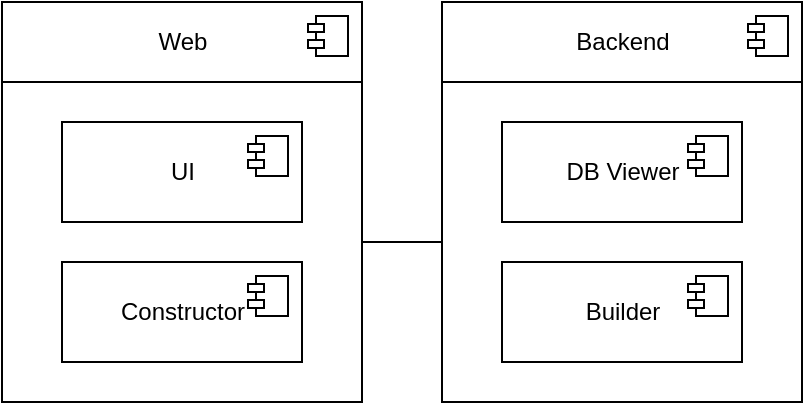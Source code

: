 <mxfile version="20.6.0" type="github"><diagram id="6aZ5fe6KEYShTY8reDK9" name="Страница 1"><mxGraphModel dx="898" dy="535" grid="1" gridSize="10" guides="1" tooltips="1" connect="1" arrows="1" fold="1" page="1" pageScale="1" pageWidth="827" pageHeight="1169" math="0" shadow="0"><root><mxCell id="0"/><mxCell id="1" parent="0"/><mxCell id="aV299SUN9gbqzM0rfL7e-8" value="Backend" style="html=1;dropTarget=0;" vertex="1" parent="1"><mxGeometry x="460" y="80" width="180" height="40" as="geometry"/></mxCell><mxCell id="aV299SUN9gbqzM0rfL7e-9" value="" style="shape=module;jettyWidth=8;jettyHeight=4;" vertex="1" parent="aV299SUN9gbqzM0rfL7e-8"><mxGeometry x="1" width="20" height="20" relative="1" as="geometry"><mxPoint x="-27" y="7" as="offset"/></mxGeometry></mxCell><mxCell id="aV299SUN9gbqzM0rfL7e-10" value="" style="rounded=0;whiteSpace=wrap;html=1;" vertex="1" parent="1"><mxGeometry x="460" y="120" width="180" height="160" as="geometry"/></mxCell><mxCell id="aV299SUN9gbqzM0rfL7e-11" value="" style="group" vertex="1" connectable="0" parent="1"><mxGeometry x="240" y="80" width="210" height="200" as="geometry"/></mxCell><mxCell id="aV299SUN9gbqzM0rfL7e-1" value="Web" style="html=1;dropTarget=0;" vertex="1" parent="aV299SUN9gbqzM0rfL7e-11"><mxGeometry width="180" height="40" as="geometry"/></mxCell><mxCell id="aV299SUN9gbqzM0rfL7e-2" value="" style="shape=module;jettyWidth=8;jettyHeight=4;" vertex="1" parent="aV299SUN9gbqzM0rfL7e-1"><mxGeometry x="1" width="20" height="20" relative="1" as="geometry"><mxPoint x="-27" y="7" as="offset"/></mxGeometry></mxCell><mxCell id="aV299SUN9gbqzM0rfL7e-3" value="" style="html=1;" vertex="1" parent="aV299SUN9gbqzM0rfL7e-11"><mxGeometry y="40" width="180" height="160" as="geometry"/></mxCell><mxCell id="aV299SUN9gbqzM0rfL7e-4" value="UI" style="html=1;dropTarget=0;" vertex="1" parent="aV299SUN9gbqzM0rfL7e-11"><mxGeometry x="30" y="60" width="120" height="50" as="geometry"/></mxCell><mxCell id="aV299SUN9gbqzM0rfL7e-5" value="" style="shape=module;jettyWidth=8;jettyHeight=4;" vertex="1" parent="aV299SUN9gbqzM0rfL7e-4"><mxGeometry x="1" width="20" height="20" relative="1" as="geometry"><mxPoint x="-27" y="7" as="offset"/></mxGeometry></mxCell><mxCell id="aV299SUN9gbqzM0rfL7e-6" value="Constructor" style="html=1;dropTarget=0;" vertex="1" parent="aV299SUN9gbqzM0rfL7e-11"><mxGeometry x="30" y="130" width="120" height="50" as="geometry"/></mxCell><mxCell id="aV299SUN9gbqzM0rfL7e-7" value="" style="shape=module;jettyWidth=8;jettyHeight=4;" vertex="1" parent="aV299SUN9gbqzM0rfL7e-6"><mxGeometry x="1" width="20" height="20" relative="1" as="geometry"><mxPoint x="-27" y="7" as="offset"/></mxGeometry></mxCell><mxCell id="aV299SUN9gbqzM0rfL7e-12" value="DB Viewer" style="html=1;dropTarget=0;" vertex="1" parent="1"><mxGeometry x="490" y="140" width="120" height="50" as="geometry"/></mxCell><mxCell id="aV299SUN9gbqzM0rfL7e-13" value="" style="shape=module;jettyWidth=8;jettyHeight=4;" vertex="1" parent="aV299SUN9gbqzM0rfL7e-12"><mxGeometry x="1" width="20" height="20" relative="1" as="geometry"><mxPoint x="-27" y="7" as="offset"/></mxGeometry></mxCell><mxCell id="aV299SUN9gbqzM0rfL7e-14" value="Builder" style="html=1;dropTarget=0;" vertex="1" parent="1"><mxGeometry x="490" y="210" width="120" height="50" as="geometry"/></mxCell><mxCell id="aV299SUN9gbqzM0rfL7e-15" value="" style="shape=module;jettyWidth=8;jettyHeight=4;" vertex="1" parent="aV299SUN9gbqzM0rfL7e-14"><mxGeometry x="1" width="20" height="20" relative="1" as="geometry"><mxPoint x="-27" y="7" as="offset"/></mxGeometry></mxCell><mxCell id="aV299SUN9gbqzM0rfL7e-17" style="edgeStyle=orthogonalEdgeStyle;rounded=0;orthogonalLoop=1;jettySize=auto;html=1;exitX=1;exitY=0.5;exitDx=0;exitDy=0;entryX=0;entryY=0.5;entryDx=0;entryDy=0;endArrow=none;endFill=0;" edge="1" parent="1" source="aV299SUN9gbqzM0rfL7e-3" target="aV299SUN9gbqzM0rfL7e-10"><mxGeometry relative="1" as="geometry"/></mxCell></root></mxGraphModel></diagram></mxfile>